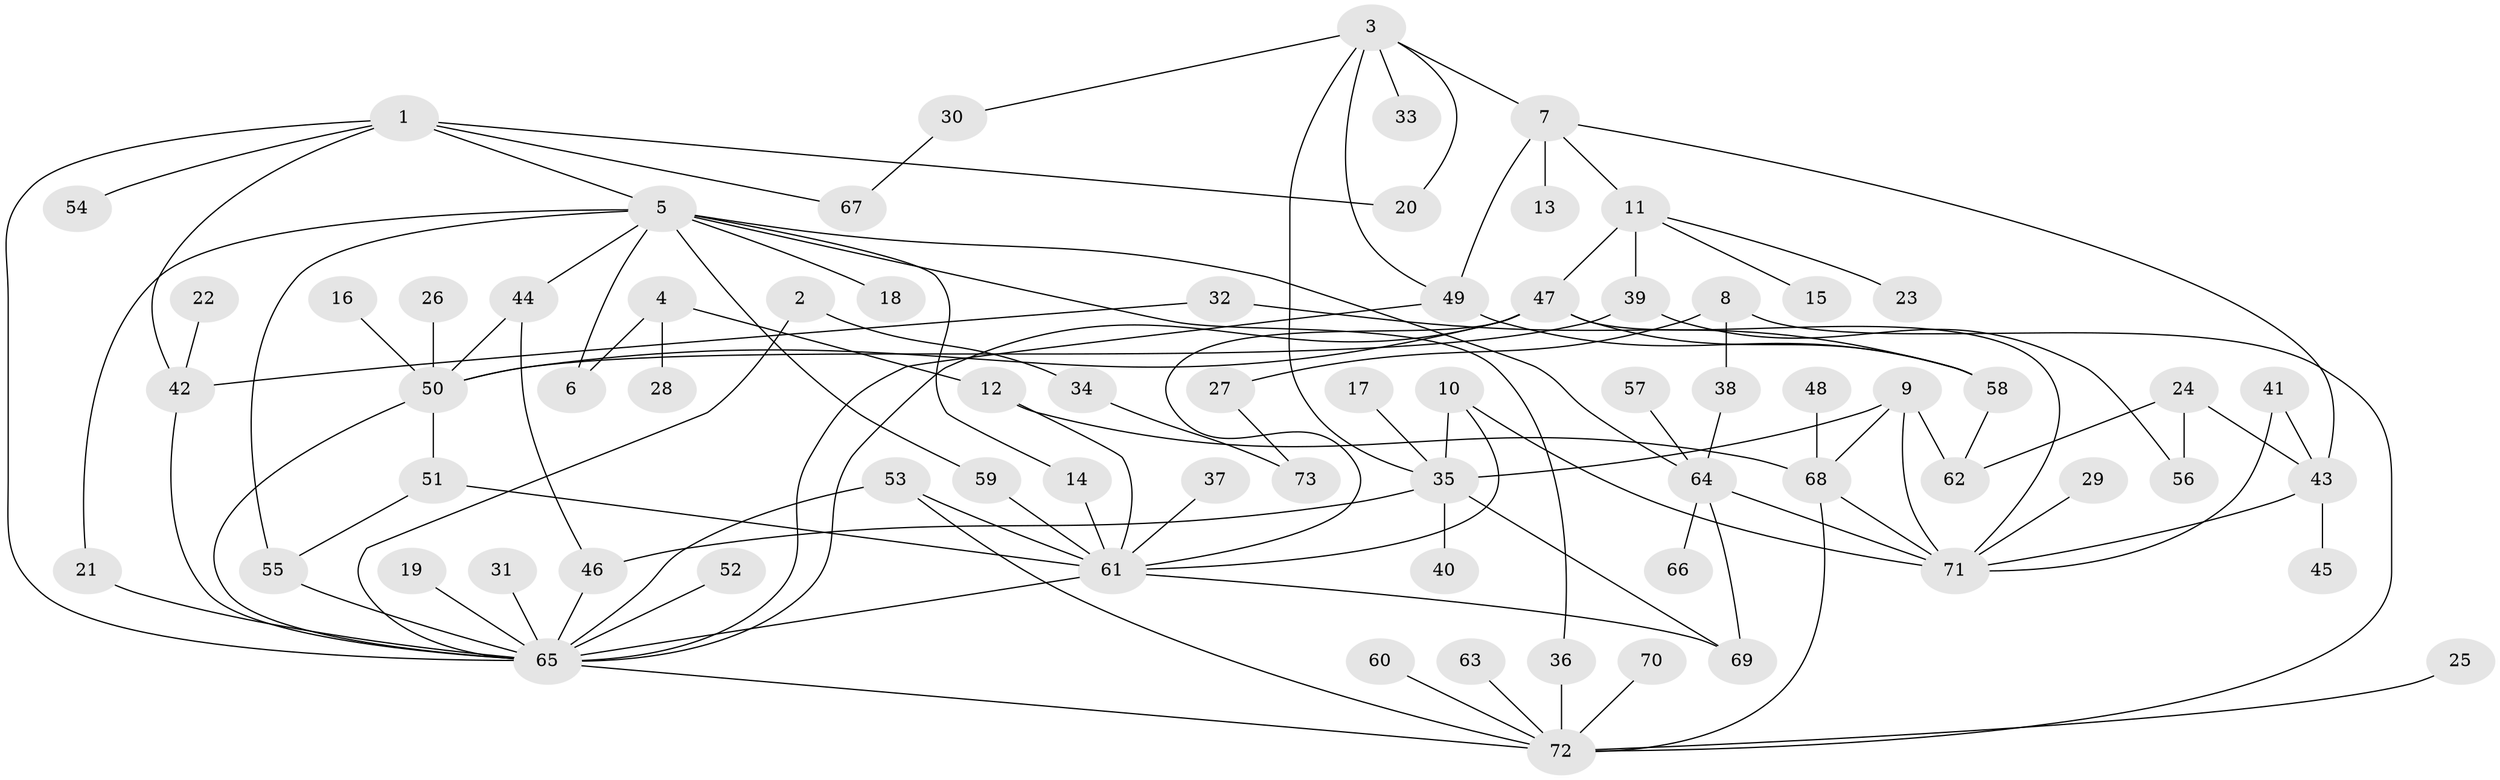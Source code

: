 // original degree distribution, {6: 0.0684931506849315, 3: 0.15753424657534246, 5: 0.0547945205479452, 10: 0.00684931506849315, 7: 0.0136986301369863, 2: 0.3219178082191781, 1: 0.3082191780821918, 4: 0.0684931506849315}
// Generated by graph-tools (version 1.1) at 2025/25/03/09/25 03:25:28]
// undirected, 73 vertices, 111 edges
graph export_dot {
graph [start="1"]
  node [color=gray90,style=filled];
  1;
  2;
  3;
  4;
  5;
  6;
  7;
  8;
  9;
  10;
  11;
  12;
  13;
  14;
  15;
  16;
  17;
  18;
  19;
  20;
  21;
  22;
  23;
  24;
  25;
  26;
  27;
  28;
  29;
  30;
  31;
  32;
  33;
  34;
  35;
  36;
  37;
  38;
  39;
  40;
  41;
  42;
  43;
  44;
  45;
  46;
  47;
  48;
  49;
  50;
  51;
  52;
  53;
  54;
  55;
  56;
  57;
  58;
  59;
  60;
  61;
  62;
  63;
  64;
  65;
  66;
  67;
  68;
  69;
  70;
  71;
  72;
  73;
  1 -- 5 [weight=1.0];
  1 -- 20 [weight=1.0];
  1 -- 42 [weight=1.0];
  1 -- 54 [weight=1.0];
  1 -- 65 [weight=1.0];
  1 -- 67 [weight=1.0];
  2 -- 34 [weight=1.0];
  2 -- 65 [weight=1.0];
  3 -- 7 [weight=1.0];
  3 -- 20 [weight=1.0];
  3 -- 30 [weight=1.0];
  3 -- 33 [weight=1.0];
  3 -- 35 [weight=1.0];
  3 -- 49 [weight=1.0];
  4 -- 6 [weight=1.0];
  4 -- 12 [weight=1.0];
  4 -- 28 [weight=1.0];
  5 -- 6 [weight=1.0];
  5 -- 14 [weight=1.0];
  5 -- 18 [weight=1.0];
  5 -- 21 [weight=1.0];
  5 -- 36 [weight=1.0];
  5 -- 44 [weight=1.0];
  5 -- 55 [weight=1.0];
  5 -- 59 [weight=1.0];
  5 -- 64 [weight=1.0];
  7 -- 11 [weight=1.0];
  7 -- 13 [weight=1.0];
  7 -- 43 [weight=1.0];
  7 -- 49 [weight=1.0];
  8 -- 27 [weight=1.0];
  8 -- 38 [weight=1.0];
  8 -- 72 [weight=1.0];
  9 -- 35 [weight=1.0];
  9 -- 62 [weight=1.0];
  9 -- 68 [weight=1.0];
  9 -- 71 [weight=1.0];
  10 -- 35 [weight=1.0];
  10 -- 61 [weight=1.0];
  10 -- 71 [weight=1.0];
  11 -- 15 [weight=1.0];
  11 -- 23 [weight=1.0];
  11 -- 39 [weight=1.0];
  11 -- 47 [weight=1.0];
  12 -- 61 [weight=1.0];
  12 -- 68 [weight=1.0];
  14 -- 61 [weight=1.0];
  16 -- 50 [weight=1.0];
  17 -- 35 [weight=1.0];
  19 -- 65 [weight=1.0];
  21 -- 65 [weight=1.0];
  22 -- 42 [weight=1.0];
  24 -- 43 [weight=1.0];
  24 -- 56 [weight=1.0];
  24 -- 62 [weight=2.0];
  25 -- 72 [weight=1.0];
  26 -- 50 [weight=1.0];
  27 -- 73 [weight=1.0];
  29 -- 71 [weight=1.0];
  30 -- 67 [weight=1.0];
  31 -- 65 [weight=1.0];
  32 -- 42 [weight=1.0];
  32 -- 58 [weight=1.0];
  34 -- 73 [weight=1.0];
  35 -- 40 [weight=1.0];
  35 -- 46 [weight=1.0];
  35 -- 69 [weight=1.0];
  36 -- 72 [weight=1.0];
  37 -- 61 [weight=1.0];
  38 -- 64 [weight=1.0];
  39 -- 50 [weight=1.0];
  39 -- 56 [weight=1.0];
  41 -- 43 [weight=1.0];
  41 -- 71 [weight=1.0];
  42 -- 65 [weight=1.0];
  43 -- 45 [weight=1.0];
  43 -- 71 [weight=1.0];
  44 -- 46 [weight=1.0];
  44 -- 50 [weight=1.0];
  46 -- 65 [weight=1.0];
  47 -- 50 [weight=1.0];
  47 -- 58 [weight=1.0];
  47 -- 61 [weight=1.0];
  47 -- 65 [weight=1.0];
  47 -- 71 [weight=1.0];
  48 -- 68 [weight=1.0];
  49 -- 58 [weight=1.0];
  49 -- 65 [weight=2.0];
  50 -- 51 [weight=1.0];
  50 -- 65 [weight=1.0];
  51 -- 55 [weight=1.0];
  51 -- 61 [weight=1.0];
  52 -- 65 [weight=1.0];
  53 -- 61 [weight=1.0];
  53 -- 65 [weight=1.0];
  53 -- 72 [weight=1.0];
  55 -- 65 [weight=1.0];
  57 -- 64 [weight=1.0];
  58 -- 62 [weight=1.0];
  59 -- 61 [weight=1.0];
  60 -- 72 [weight=1.0];
  61 -- 65 [weight=1.0];
  61 -- 69 [weight=1.0];
  63 -- 72 [weight=1.0];
  64 -- 66 [weight=1.0];
  64 -- 69 [weight=1.0];
  64 -- 71 [weight=1.0];
  65 -- 72 [weight=1.0];
  68 -- 71 [weight=1.0];
  68 -- 72 [weight=1.0];
  70 -- 72 [weight=1.0];
}
